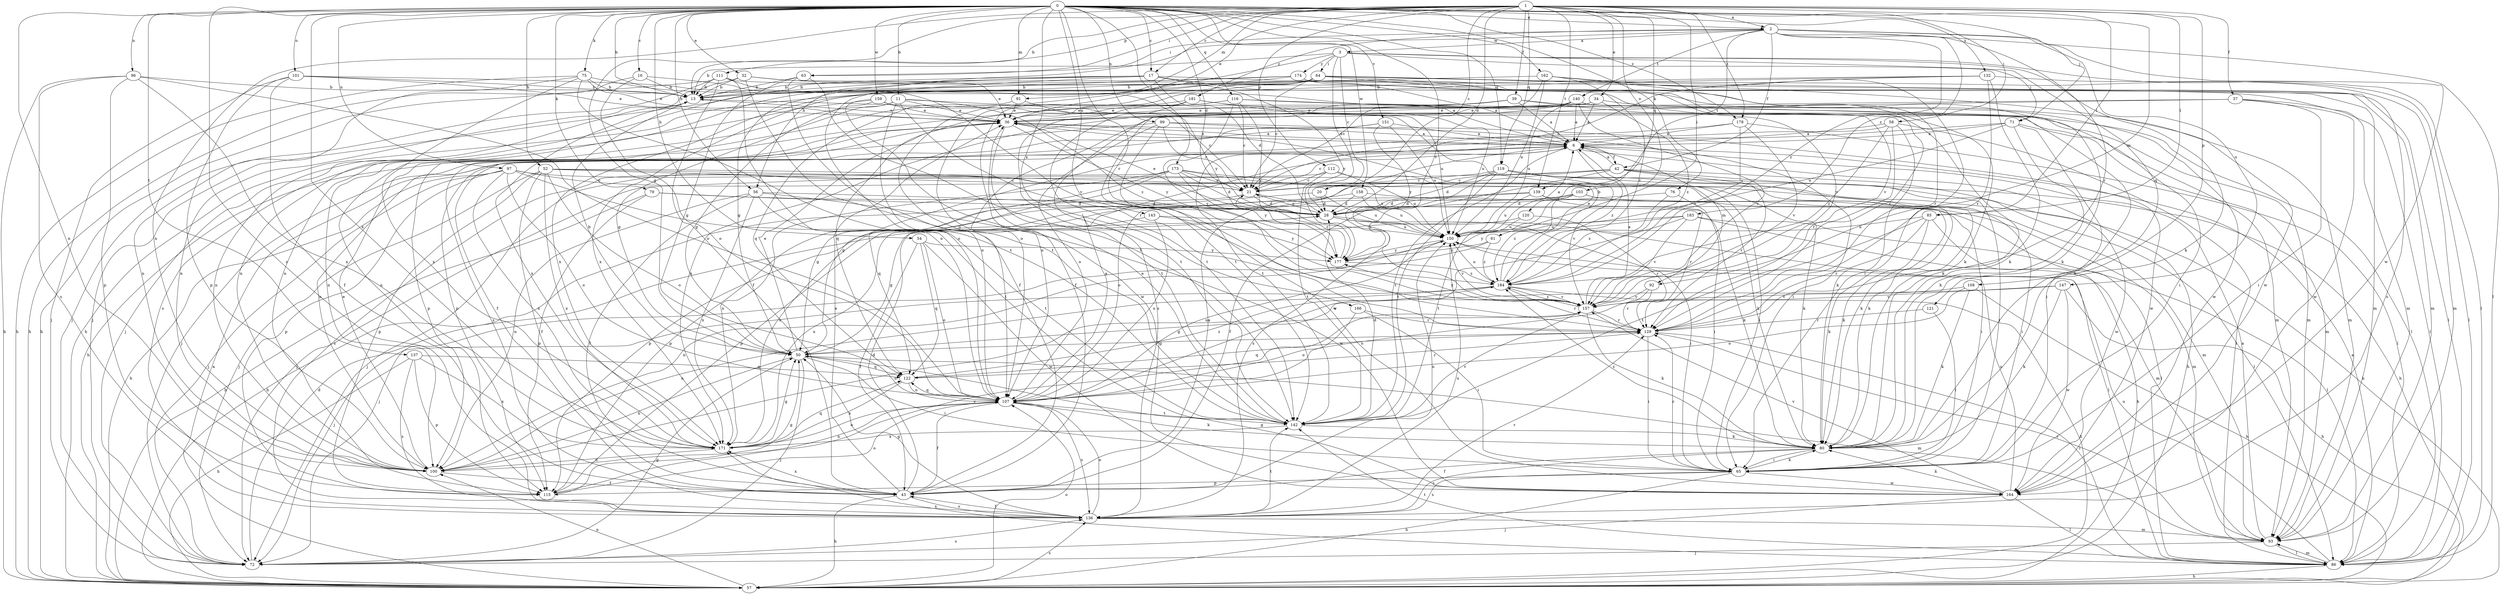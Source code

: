 strict digraph  {
0;
1;
2;
3;
6;
11;
13;
16;
17;
20;
21;
28;
32;
34;
36;
37;
39;
42;
43;
50;
52;
54;
56;
57;
58;
61;
63;
64;
65;
71;
72;
75;
76;
79;
80;
85;
86;
91;
92;
93;
96;
97;
99;
100;
101;
103;
107;
108;
111;
112;
115;
116;
119;
120;
121;
122;
129;
132;
136;
137;
139;
140;
142;
143;
147;
150;
151;
157;
158;
159;
162;
164;
166;
171;
173;
174;
177;
178;
181;
183;
184;
0 -> 2  [label=a];
0 -> 11  [label=b];
0 -> 13  [label=b];
0 -> 16  [label=c];
0 -> 17  [label=c];
0 -> 28  [label=d];
0 -> 32  [label=e];
0 -> 52  [label=h];
0 -> 54  [label=h];
0 -> 56  [label=h];
0 -> 58  [label=i];
0 -> 71  [label=j];
0 -> 75  [label=k];
0 -> 76  [label=k];
0 -> 79  [label=k];
0 -> 85  [label=l];
0 -> 91  [label=m];
0 -> 96  [label=n];
0 -> 97  [label=n];
0 -> 99  [label=n];
0 -> 100  [label=n];
0 -> 101  [label=o];
0 -> 116  [label=q];
0 -> 119  [label=q];
0 -> 129  [label=r];
0 -> 132  [label=s];
0 -> 136  [label=s];
0 -> 137  [label=t];
0 -> 143  [label=u];
0 -> 151  [label=v];
0 -> 157  [label=v];
0 -> 158  [label=w];
0 -> 159  [label=w];
0 -> 162  [label=w];
0 -> 166  [label=x];
0 -> 171  [label=x];
0 -> 173  [label=y];
0 -> 178  [label=z];
1 -> 2  [label=a];
1 -> 13  [label=b];
1 -> 17  [label=c];
1 -> 20  [label=c];
1 -> 28  [label=d];
1 -> 34  [label=e];
1 -> 36  [label=e];
1 -> 37  [label=f];
1 -> 39  [label=f];
1 -> 50  [label=g];
1 -> 61  [label=i];
1 -> 63  [label=i];
1 -> 85  [label=l];
1 -> 91  [label=m];
1 -> 92  [label=m];
1 -> 100  [label=n];
1 -> 103  [label=o];
1 -> 108  [label=p];
1 -> 111  [label=p];
1 -> 112  [label=p];
1 -> 119  [label=q];
1 -> 120  [label=q];
1 -> 139  [label=t];
1 -> 178  [label=z];
2 -> 3  [label=a];
2 -> 42  [label=f];
2 -> 56  [label=h];
2 -> 63  [label=i];
2 -> 86  [label=l];
2 -> 129  [label=r];
2 -> 139  [label=t];
2 -> 140  [label=t];
2 -> 147  [label=u];
2 -> 164  [label=w];
2 -> 181  [label=z];
2 -> 183  [label=z];
2 -> 184  [label=z];
3 -> 13  [label=b];
3 -> 20  [label=c];
3 -> 28  [label=d];
3 -> 64  [label=i];
3 -> 71  [label=j];
3 -> 80  [label=k];
3 -> 86  [label=l];
3 -> 107  [label=o];
3 -> 121  [label=q];
3 -> 174  [label=y];
6 -> 21  [label=c];
6 -> 36  [label=e];
6 -> 42  [label=f];
6 -> 50  [label=g];
6 -> 57  [label=h];
6 -> 92  [label=m];
6 -> 142  [label=t];
6 -> 184  [label=z];
11 -> 36  [label=e];
11 -> 50  [label=g];
11 -> 93  [label=m];
11 -> 107  [label=o];
11 -> 129  [label=r];
11 -> 136  [label=s];
11 -> 184  [label=z];
13 -> 36  [label=e];
13 -> 100  [label=n];
13 -> 171  [label=x];
16 -> 13  [label=b];
16 -> 57  [label=h];
16 -> 107  [label=o];
16 -> 157  [label=v];
17 -> 13  [label=b];
17 -> 28  [label=d];
17 -> 50  [label=g];
17 -> 93  [label=m];
17 -> 100  [label=n];
17 -> 107  [label=o];
17 -> 157  [label=v];
17 -> 177  [label=y];
20 -> 28  [label=d];
20 -> 115  [label=p];
20 -> 150  [label=u];
21 -> 28  [label=d];
21 -> 57  [label=h];
21 -> 86  [label=l];
28 -> 21  [label=c];
28 -> 36  [label=e];
28 -> 65  [label=i];
28 -> 86  [label=l];
28 -> 150  [label=u];
32 -> 13  [label=b];
32 -> 36  [label=e];
32 -> 93  [label=m];
32 -> 100  [label=n];
32 -> 142  [label=t];
34 -> 6  [label=a];
34 -> 36  [label=e];
34 -> 93  [label=m];
34 -> 100  [label=n];
34 -> 184  [label=z];
36 -> 6  [label=a];
36 -> 115  [label=p];
36 -> 136  [label=s];
36 -> 142  [label=t];
36 -> 164  [label=w];
36 -> 177  [label=y];
37 -> 36  [label=e];
37 -> 65  [label=i];
37 -> 86  [label=l];
37 -> 107  [label=o];
37 -> 164  [label=w];
39 -> 6  [label=a];
39 -> 36  [label=e];
39 -> 65  [label=i];
39 -> 80  [label=k];
39 -> 100  [label=n];
39 -> 142  [label=t];
42 -> 6  [label=a];
42 -> 21  [label=c];
42 -> 65  [label=i];
42 -> 72  [label=j];
42 -> 80  [label=k];
42 -> 107  [label=o];
42 -> 129  [label=r];
42 -> 136  [label=s];
42 -> 164  [label=w];
43 -> 6  [label=a];
43 -> 28  [label=d];
43 -> 36  [label=e];
43 -> 57  [label=h];
43 -> 136  [label=s];
43 -> 150  [label=u];
43 -> 171  [label=x];
50 -> 13  [label=b];
50 -> 36  [label=e];
50 -> 65  [label=i];
50 -> 72  [label=j];
50 -> 93  [label=m];
50 -> 100  [label=n];
50 -> 122  [label=q];
52 -> 21  [label=c];
52 -> 43  [label=f];
52 -> 72  [label=j];
52 -> 80  [label=k];
52 -> 107  [label=o];
52 -> 115  [label=p];
52 -> 150  [label=u];
52 -> 171  [label=x];
54 -> 43  [label=f];
54 -> 107  [label=o];
54 -> 122  [label=q];
54 -> 164  [label=w];
54 -> 177  [label=y];
56 -> 28  [label=d];
56 -> 43  [label=f];
56 -> 100  [label=n];
56 -> 142  [label=t];
56 -> 164  [label=w];
56 -> 171  [label=x];
57 -> 6  [label=a];
57 -> 100  [label=n];
57 -> 107  [label=o];
57 -> 136  [label=s];
58 -> 6  [label=a];
58 -> 80  [label=k];
58 -> 86  [label=l];
58 -> 100  [label=n];
58 -> 129  [label=r];
58 -> 184  [label=z];
61 -> 72  [label=j];
61 -> 177  [label=y];
61 -> 184  [label=z];
63 -> 13  [label=b];
63 -> 43  [label=f];
63 -> 50  [label=g];
63 -> 142  [label=t];
64 -> 13  [label=b];
64 -> 21  [label=c];
64 -> 43  [label=f];
64 -> 80  [label=k];
64 -> 93  [label=m];
64 -> 100  [label=n];
64 -> 107  [label=o];
64 -> 129  [label=r];
64 -> 136  [label=s];
64 -> 164  [label=w];
64 -> 171  [label=x];
65 -> 57  [label=h];
65 -> 80  [label=k];
65 -> 115  [label=p];
65 -> 129  [label=r];
65 -> 136  [label=s];
65 -> 164  [label=w];
71 -> 6  [label=a];
71 -> 65  [label=i];
71 -> 80  [label=k];
71 -> 93  [label=m];
71 -> 142  [label=t];
71 -> 150  [label=u];
72 -> 28  [label=d];
72 -> 50  [label=g];
72 -> 136  [label=s];
75 -> 13  [label=b];
75 -> 36  [label=e];
75 -> 57  [label=h];
75 -> 100  [label=n];
75 -> 142  [label=t];
75 -> 171  [label=x];
75 -> 177  [label=y];
76 -> 28  [label=d];
76 -> 65  [label=i];
76 -> 184  [label=z];
79 -> 28  [label=d];
79 -> 57  [label=h];
79 -> 80  [label=k];
79 -> 115  [label=p];
80 -> 43  [label=f];
80 -> 65  [label=i];
80 -> 136  [label=s];
80 -> 184  [label=z];
85 -> 57  [label=h];
85 -> 80  [label=k];
85 -> 129  [label=r];
85 -> 142  [label=t];
85 -> 150  [label=u];
86 -> 6  [label=a];
86 -> 57  [label=h];
86 -> 93  [label=m];
86 -> 142  [label=t];
86 -> 150  [label=u];
86 -> 171  [label=x];
91 -> 21  [label=c];
91 -> 36  [label=e];
91 -> 122  [label=q];
92 -> 107  [label=o];
92 -> 129  [label=r];
92 -> 157  [label=v];
93 -> 6  [label=a];
93 -> 72  [label=j];
93 -> 86  [label=l];
93 -> 129  [label=r];
96 -> 13  [label=b];
96 -> 57  [label=h];
96 -> 107  [label=o];
96 -> 115  [label=p];
96 -> 136  [label=s];
96 -> 171  [label=x];
97 -> 21  [label=c];
97 -> 57  [label=h];
97 -> 72  [label=j];
97 -> 80  [label=k];
97 -> 107  [label=o];
97 -> 115  [label=p];
97 -> 142  [label=t];
97 -> 171  [label=x];
99 -> 6  [label=a];
99 -> 21  [label=c];
99 -> 57  [label=h];
99 -> 65  [label=i];
99 -> 107  [label=o];
99 -> 164  [label=w];
100 -> 36  [label=e];
100 -> 43  [label=f];
101 -> 13  [label=b];
101 -> 36  [label=e];
101 -> 43  [label=f];
101 -> 72  [label=j];
101 -> 80  [label=k];
101 -> 115  [label=p];
103 -> 28  [label=d];
103 -> 65  [label=i];
103 -> 80  [label=k];
103 -> 115  [label=p];
103 -> 142  [label=t];
103 -> 184  [label=z];
107 -> 6  [label=a];
107 -> 43  [label=f];
107 -> 80  [label=k];
107 -> 100  [label=n];
107 -> 122  [label=q];
107 -> 136  [label=s];
107 -> 142  [label=t];
107 -> 150  [label=u];
108 -> 57  [label=h];
108 -> 80  [label=k];
108 -> 107  [label=o];
108 -> 157  [label=v];
111 -> 6  [label=a];
111 -> 13  [label=b];
111 -> 43  [label=f];
111 -> 57  [label=h];
111 -> 72  [label=j];
111 -> 93  [label=m];
111 -> 107  [label=o];
112 -> 21  [label=c];
112 -> 57  [label=h];
112 -> 72  [label=j];
112 -> 142  [label=t];
112 -> 150  [label=u];
115 -> 50  [label=g];
115 -> 107  [label=o];
115 -> 157  [label=v];
116 -> 21  [label=c];
116 -> 36  [label=e];
116 -> 80  [label=k];
116 -> 93  [label=m];
116 -> 142  [label=t];
116 -> 157  [label=v];
116 -> 177  [label=y];
119 -> 21  [label=c];
119 -> 28  [label=d];
119 -> 43  [label=f];
119 -> 57  [label=h];
119 -> 80  [label=k];
119 -> 86  [label=l];
119 -> 142  [label=t];
119 -> 157  [label=v];
120 -> 50  [label=g];
120 -> 129  [label=r];
120 -> 150  [label=u];
121 -> 65  [label=i];
121 -> 129  [label=r];
122 -> 107  [label=o];
122 -> 129  [label=r];
122 -> 171  [label=x];
122 -> 184  [label=z];
129 -> 50  [label=g];
129 -> 65  [label=i];
129 -> 86  [label=l];
129 -> 122  [label=q];
132 -> 13  [label=b];
132 -> 21  [label=c];
132 -> 57  [label=h];
132 -> 80  [label=k];
132 -> 86  [label=l];
132 -> 129  [label=r];
136 -> 43  [label=f];
136 -> 50  [label=g];
136 -> 93  [label=m];
136 -> 107  [label=o];
136 -> 129  [label=r];
136 -> 142  [label=t];
136 -> 150  [label=u];
137 -> 57  [label=h];
137 -> 115  [label=p];
137 -> 122  [label=q];
137 -> 136  [label=s];
137 -> 171  [label=x];
139 -> 28  [label=d];
139 -> 65  [label=i];
139 -> 129  [label=r];
139 -> 150  [label=u];
139 -> 171  [label=x];
140 -> 6  [label=a];
140 -> 36  [label=e];
140 -> 136  [label=s];
140 -> 150  [label=u];
140 -> 157  [label=v];
140 -> 164  [label=w];
140 -> 171  [label=x];
142 -> 28  [label=d];
142 -> 36  [label=e];
142 -> 80  [label=k];
142 -> 157  [label=v];
142 -> 171  [label=x];
143 -> 107  [label=o];
143 -> 150  [label=u];
143 -> 171  [label=x];
143 -> 177  [label=y];
147 -> 57  [label=h];
147 -> 80  [label=k];
147 -> 100  [label=n];
147 -> 157  [label=v];
147 -> 164  [label=w];
150 -> 6  [label=a];
150 -> 100  [label=n];
150 -> 157  [label=v];
150 -> 177  [label=y];
151 -> 6  [label=a];
151 -> 43  [label=f];
151 -> 72  [label=j];
151 -> 150  [label=u];
151 -> 177  [label=y];
157 -> 6  [label=a];
157 -> 50  [label=g];
157 -> 80  [label=k];
157 -> 129  [label=r];
157 -> 177  [label=y];
157 -> 184  [label=z];
158 -> 28  [label=d];
158 -> 93  [label=m];
158 -> 115  [label=p];
158 -> 150  [label=u];
159 -> 36  [label=e];
159 -> 50  [label=g];
159 -> 72  [label=j];
159 -> 150  [label=u];
159 -> 164  [label=w];
162 -> 13  [label=b];
162 -> 21  [label=c];
162 -> 65  [label=i];
162 -> 129  [label=r];
162 -> 150  [label=u];
162 -> 184  [label=z];
164 -> 50  [label=g];
164 -> 72  [label=j];
164 -> 80  [label=k];
164 -> 86  [label=l];
164 -> 150  [label=u];
164 -> 157  [label=v];
166 -> 65  [label=i];
166 -> 107  [label=o];
166 -> 129  [label=r];
171 -> 50  [label=g];
171 -> 100  [label=n];
171 -> 107  [label=o];
171 -> 122  [label=q];
173 -> 21  [label=c];
173 -> 28  [label=d];
173 -> 50  [label=g];
173 -> 65  [label=i];
173 -> 93  [label=m];
173 -> 122  [label=q];
173 -> 136  [label=s];
173 -> 171  [label=x];
173 -> 177  [label=y];
174 -> 6  [label=a];
174 -> 13  [label=b];
174 -> 72  [label=j];
174 -> 86  [label=l];
174 -> 157  [label=v];
174 -> 171  [label=x];
177 -> 21  [label=c];
177 -> 184  [label=z];
178 -> 6  [label=a];
178 -> 86  [label=l];
178 -> 115  [label=p];
178 -> 157  [label=v];
178 -> 184  [label=z];
181 -> 36  [label=e];
181 -> 86  [label=l];
181 -> 122  [label=q];
181 -> 142  [label=t];
181 -> 150  [label=u];
183 -> 86  [label=l];
183 -> 93  [label=m];
183 -> 107  [label=o];
183 -> 150  [label=u];
183 -> 157  [label=v];
183 -> 177  [label=y];
184 -> 13  [label=b];
184 -> 36  [label=e];
184 -> 57  [label=h];
184 -> 72  [label=j];
184 -> 100  [label=n];
184 -> 129  [label=r];
184 -> 150  [label=u];
184 -> 157  [label=v];
}
